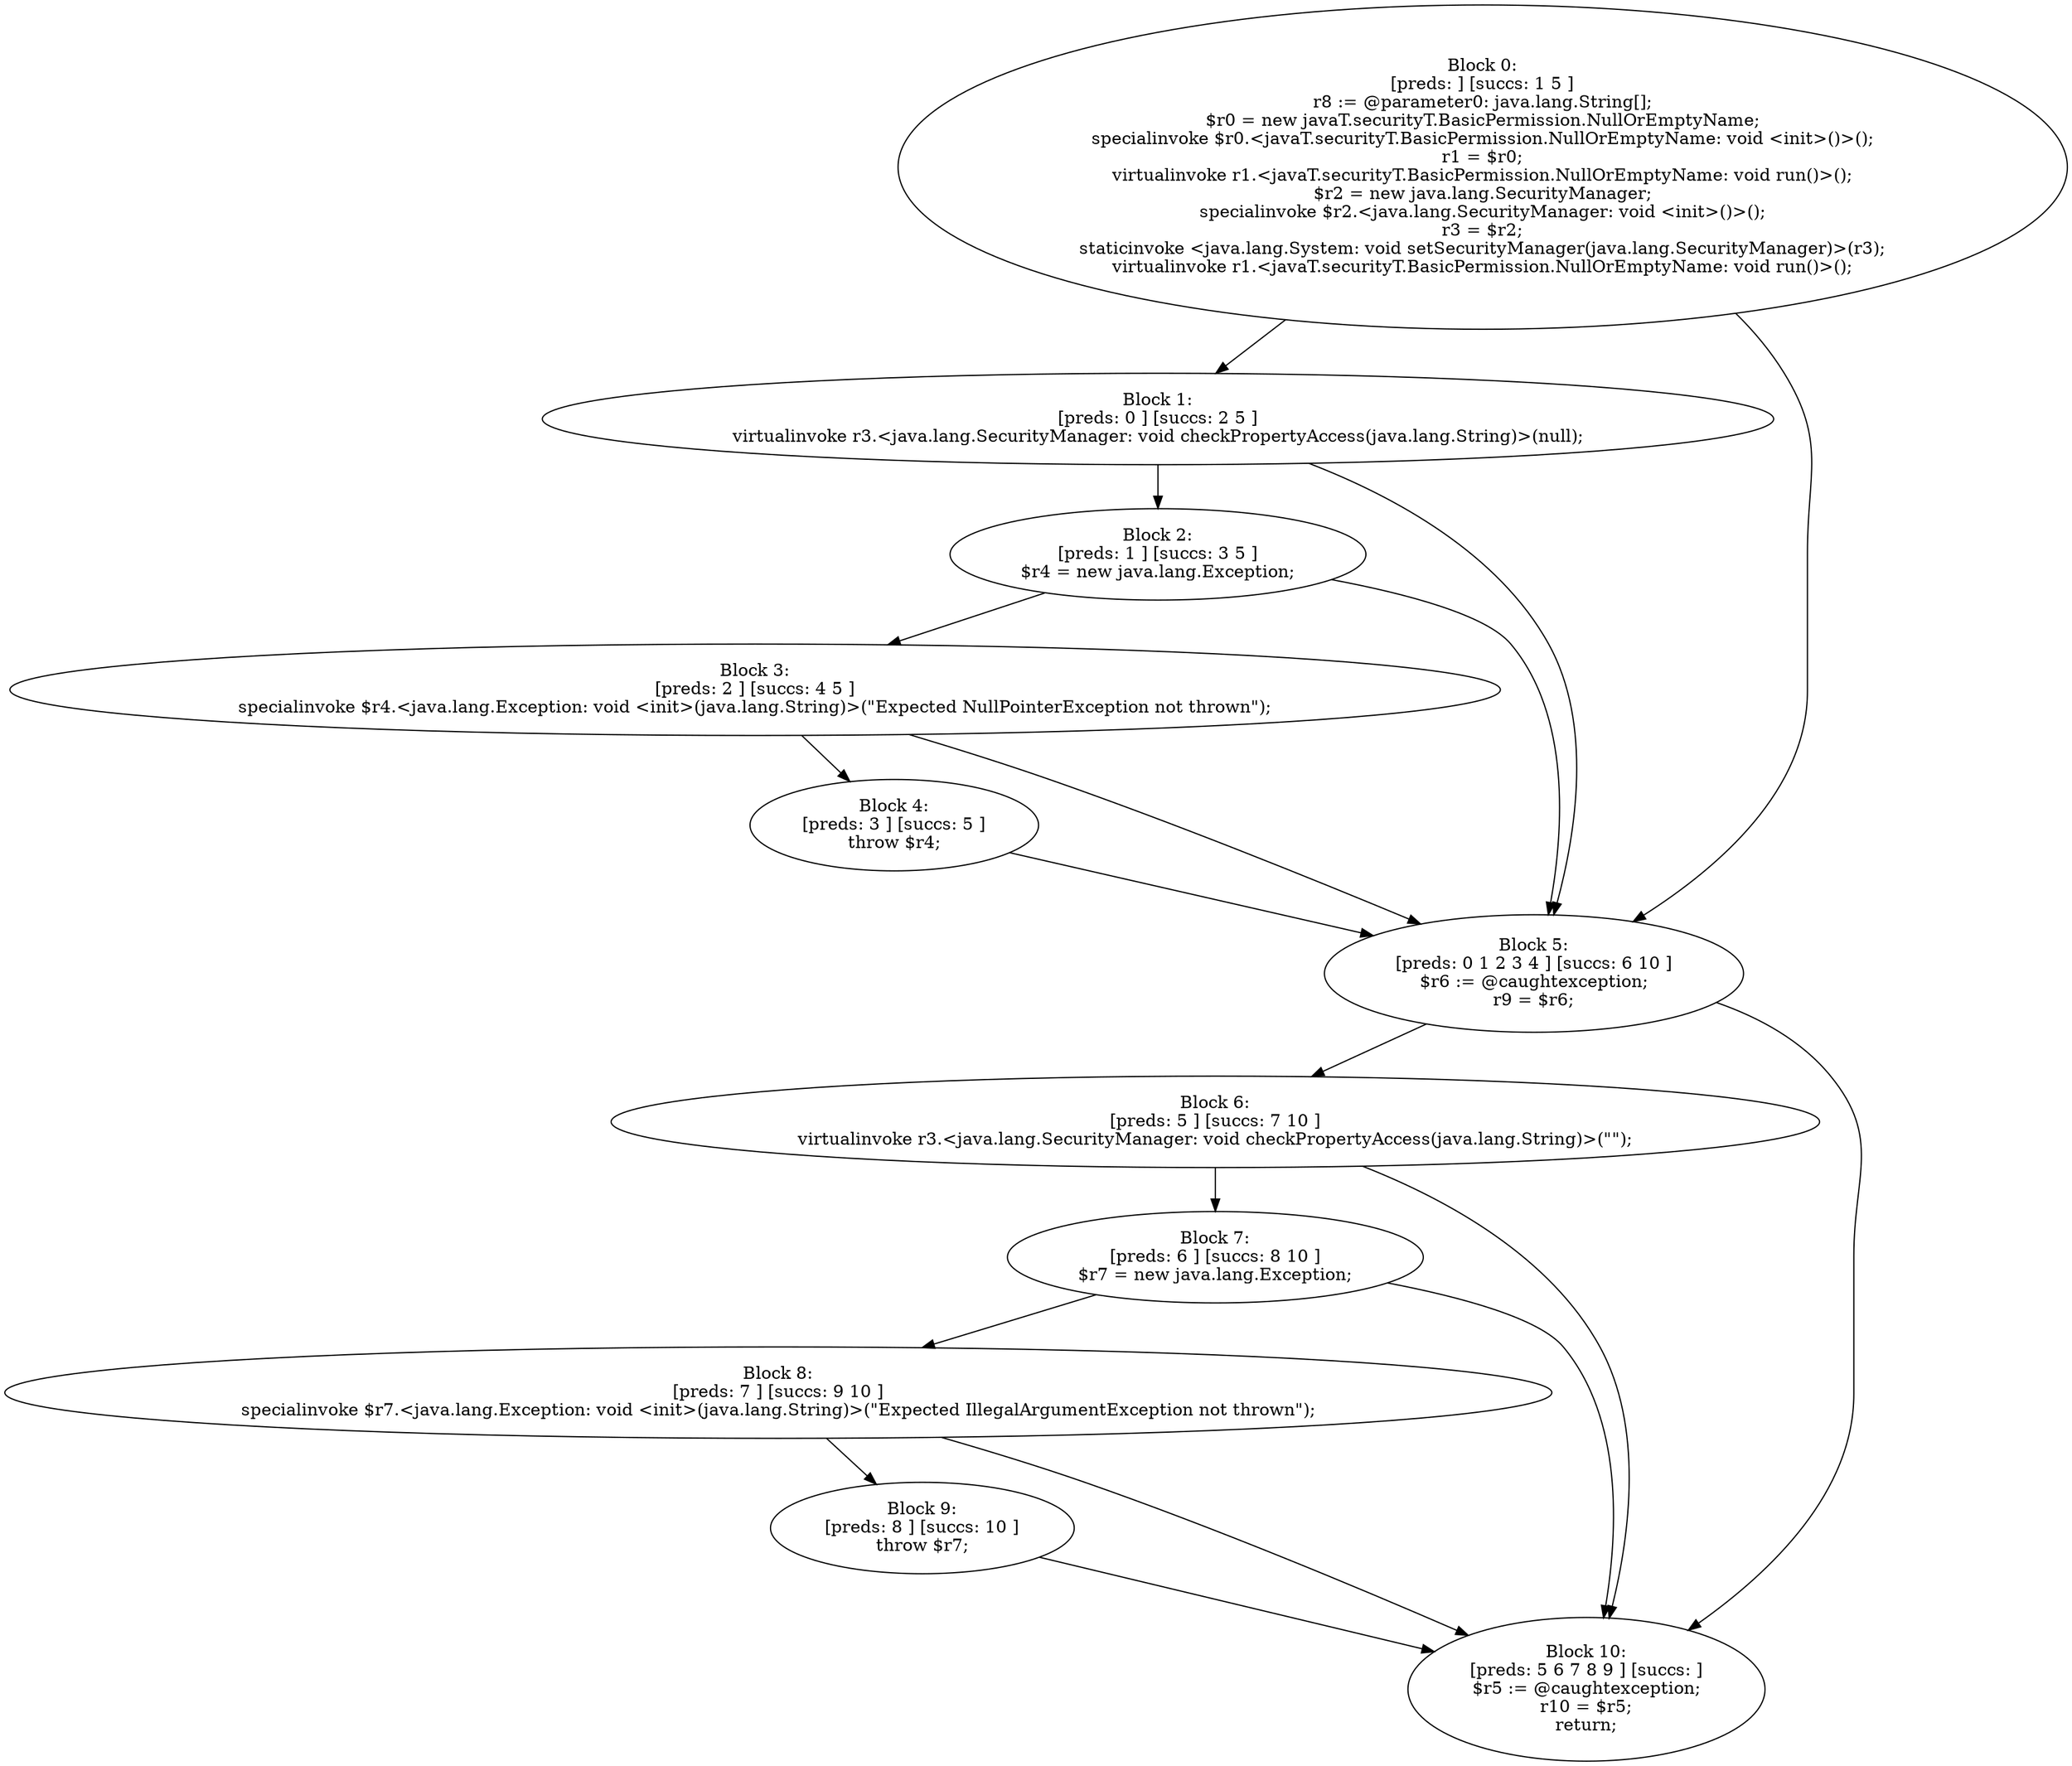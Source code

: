 digraph "unitGraph" {
    "Block 0:
[preds: ] [succs: 1 5 ]
r8 := @parameter0: java.lang.String[];
$r0 = new javaT.securityT.BasicPermission.NullOrEmptyName;
specialinvoke $r0.<javaT.securityT.BasicPermission.NullOrEmptyName: void <init>()>();
r1 = $r0;
virtualinvoke r1.<javaT.securityT.BasicPermission.NullOrEmptyName: void run()>();
$r2 = new java.lang.SecurityManager;
specialinvoke $r2.<java.lang.SecurityManager: void <init>()>();
r3 = $r2;
staticinvoke <java.lang.System: void setSecurityManager(java.lang.SecurityManager)>(r3);
virtualinvoke r1.<javaT.securityT.BasicPermission.NullOrEmptyName: void run()>();
"
    "Block 1:
[preds: 0 ] [succs: 2 5 ]
virtualinvoke r3.<java.lang.SecurityManager: void checkPropertyAccess(java.lang.String)>(null);
"
    "Block 2:
[preds: 1 ] [succs: 3 5 ]
$r4 = new java.lang.Exception;
"
    "Block 3:
[preds: 2 ] [succs: 4 5 ]
specialinvoke $r4.<java.lang.Exception: void <init>(java.lang.String)>(\"Expected NullPointerException not thrown\");
"
    "Block 4:
[preds: 3 ] [succs: 5 ]
throw $r4;
"
    "Block 5:
[preds: 0 1 2 3 4 ] [succs: 6 10 ]
$r6 := @caughtexception;
r9 = $r6;
"
    "Block 6:
[preds: 5 ] [succs: 7 10 ]
virtualinvoke r3.<java.lang.SecurityManager: void checkPropertyAccess(java.lang.String)>(\"\");
"
    "Block 7:
[preds: 6 ] [succs: 8 10 ]
$r7 = new java.lang.Exception;
"
    "Block 8:
[preds: 7 ] [succs: 9 10 ]
specialinvoke $r7.<java.lang.Exception: void <init>(java.lang.String)>(\"Expected IllegalArgumentException not thrown\");
"
    "Block 9:
[preds: 8 ] [succs: 10 ]
throw $r7;
"
    "Block 10:
[preds: 5 6 7 8 9 ] [succs: ]
$r5 := @caughtexception;
r10 = $r5;
return;
"
    "Block 0:
[preds: ] [succs: 1 5 ]
r8 := @parameter0: java.lang.String[];
$r0 = new javaT.securityT.BasicPermission.NullOrEmptyName;
specialinvoke $r0.<javaT.securityT.BasicPermission.NullOrEmptyName: void <init>()>();
r1 = $r0;
virtualinvoke r1.<javaT.securityT.BasicPermission.NullOrEmptyName: void run()>();
$r2 = new java.lang.SecurityManager;
specialinvoke $r2.<java.lang.SecurityManager: void <init>()>();
r3 = $r2;
staticinvoke <java.lang.System: void setSecurityManager(java.lang.SecurityManager)>(r3);
virtualinvoke r1.<javaT.securityT.BasicPermission.NullOrEmptyName: void run()>();
"->"Block 1:
[preds: 0 ] [succs: 2 5 ]
virtualinvoke r3.<java.lang.SecurityManager: void checkPropertyAccess(java.lang.String)>(null);
";
    "Block 0:
[preds: ] [succs: 1 5 ]
r8 := @parameter0: java.lang.String[];
$r0 = new javaT.securityT.BasicPermission.NullOrEmptyName;
specialinvoke $r0.<javaT.securityT.BasicPermission.NullOrEmptyName: void <init>()>();
r1 = $r0;
virtualinvoke r1.<javaT.securityT.BasicPermission.NullOrEmptyName: void run()>();
$r2 = new java.lang.SecurityManager;
specialinvoke $r2.<java.lang.SecurityManager: void <init>()>();
r3 = $r2;
staticinvoke <java.lang.System: void setSecurityManager(java.lang.SecurityManager)>(r3);
virtualinvoke r1.<javaT.securityT.BasicPermission.NullOrEmptyName: void run()>();
"->"Block 5:
[preds: 0 1 2 3 4 ] [succs: 6 10 ]
$r6 := @caughtexception;
r9 = $r6;
";
    "Block 1:
[preds: 0 ] [succs: 2 5 ]
virtualinvoke r3.<java.lang.SecurityManager: void checkPropertyAccess(java.lang.String)>(null);
"->"Block 2:
[preds: 1 ] [succs: 3 5 ]
$r4 = new java.lang.Exception;
";
    "Block 1:
[preds: 0 ] [succs: 2 5 ]
virtualinvoke r3.<java.lang.SecurityManager: void checkPropertyAccess(java.lang.String)>(null);
"->"Block 5:
[preds: 0 1 2 3 4 ] [succs: 6 10 ]
$r6 := @caughtexception;
r9 = $r6;
";
    "Block 2:
[preds: 1 ] [succs: 3 5 ]
$r4 = new java.lang.Exception;
"->"Block 3:
[preds: 2 ] [succs: 4 5 ]
specialinvoke $r4.<java.lang.Exception: void <init>(java.lang.String)>(\"Expected NullPointerException not thrown\");
";
    "Block 2:
[preds: 1 ] [succs: 3 5 ]
$r4 = new java.lang.Exception;
"->"Block 5:
[preds: 0 1 2 3 4 ] [succs: 6 10 ]
$r6 := @caughtexception;
r9 = $r6;
";
    "Block 3:
[preds: 2 ] [succs: 4 5 ]
specialinvoke $r4.<java.lang.Exception: void <init>(java.lang.String)>(\"Expected NullPointerException not thrown\");
"->"Block 4:
[preds: 3 ] [succs: 5 ]
throw $r4;
";
    "Block 3:
[preds: 2 ] [succs: 4 5 ]
specialinvoke $r4.<java.lang.Exception: void <init>(java.lang.String)>(\"Expected NullPointerException not thrown\");
"->"Block 5:
[preds: 0 1 2 3 4 ] [succs: 6 10 ]
$r6 := @caughtexception;
r9 = $r6;
";
    "Block 4:
[preds: 3 ] [succs: 5 ]
throw $r4;
"->"Block 5:
[preds: 0 1 2 3 4 ] [succs: 6 10 ]
$r6 := @caughtexception;
r9 = $r6;
";
    "Block 5:
[preds: 0 1 2 3 4 ] [succs: 6 10 ]
$r6 := @caughtexception;
r9 = $r6;
"->"Block 6:
[preds: 5 ] [succs: 7 10 ]
virtualinvoke r3.<java.lang.SecurityManager: void checkPropertyAccess(java.lang.String)>(\"\");
";
    "Block 5:
[preds: 0 1 2 3 4 ] [succs: 6 10 ]
$r6 := @caughtexception;
r9 = $r6;
"->"Block 10:
[preds: 5 6 7 8 9 ] [succs: ]
$r5 := @caughtexception;
r10 = $r5;
return;
";
    "Block 6:
[preds: 5 ] [succs: 7 10 ]
virtualinvoke r3.<java.lang.SecurityManager: void checkPropertyAccess(java.lang.String)>(\"\");
"->"Block 7:
[preds: 6 ] [succs: 8 10 ]
$r7 = new java.lang.Exception;
";
    "Block 6:
[preds: 5 ] [succs: 7 10 ]
virtualinvoke r3.<java.lang.SecurityManager: void checkPropertyAccess(java.lang.String)>(\"\");
"->"Block 10:
[preds: 5 6 7 8 9 ] [succs: ]
$r5 := @caughtexception;
r10 = $r5;
return;
";
    "Block 7:
[preds: 6 ] [succs: 8 10 ]
$r7 = new java.lang.Exception;
"->"Block 8:
[preds: 7 ] [succs: 9 10 ]
specialinvoke $r7.<java.lang.Exception: void <init>(java.lang.String)>(\"Expected IllegalArgumentException not thrown\");
";
    "Block 7:
[preds: 6 ] [succs: 8 10 ]
$r7 = new java.lang.Exception;
"->"Block 10:
[preds: 5 6 7 8 9 ] [succs: ]
$r5 := @caughtexception;
r10 = $r5;
return;
";
    "Block 8:
[preds: 7 ] [succs: 9 10 ]
specialinvoke $r7.<java.lang.Exception: void <init>(java.lang.String)>(\"Expected IllegalArgumentException not thrown\");
"->"Block 9:
[preds: 8 ] [succs: 10 ]
throw $r7;
";
    "Block 8:
[preds: 7 ] [succs: 9 10 ]
specialinvoke $r7.<java.lang.Exception: void <init>(java.lang.String)>(\"Expected IllegalArgumentException not thrown\");
"->"Block 10:
[preds: 5 6 7 8 9 ] [succs: ]
$r5 := @caughtexception;
r10 = $r5;
return;
";
    "Block 9:
[preds: 8 ] [succs: 10 ]
throw $r7;
"->"Block 10:
[preds: 5 6 7 8 9 ] [succs: ]
$r5 := @caughtexception;
r10 = $r5;
return;
";
}
